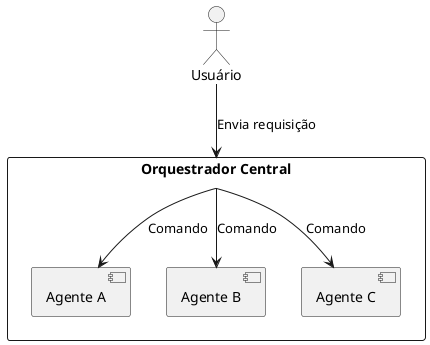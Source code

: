@startuml Centralizada
actor "Usuário" as User
rectangle "Orquestrador Central" as Orq {
  component "Agente A"
  component "Agente B"
  component "Agente C"
}
User --> Orq : Envia requisição
Orq --> "Agente A" : Comando
Orq --> "Agente B" : Comando
Orq --> "Agente C" : Comando
@enduml